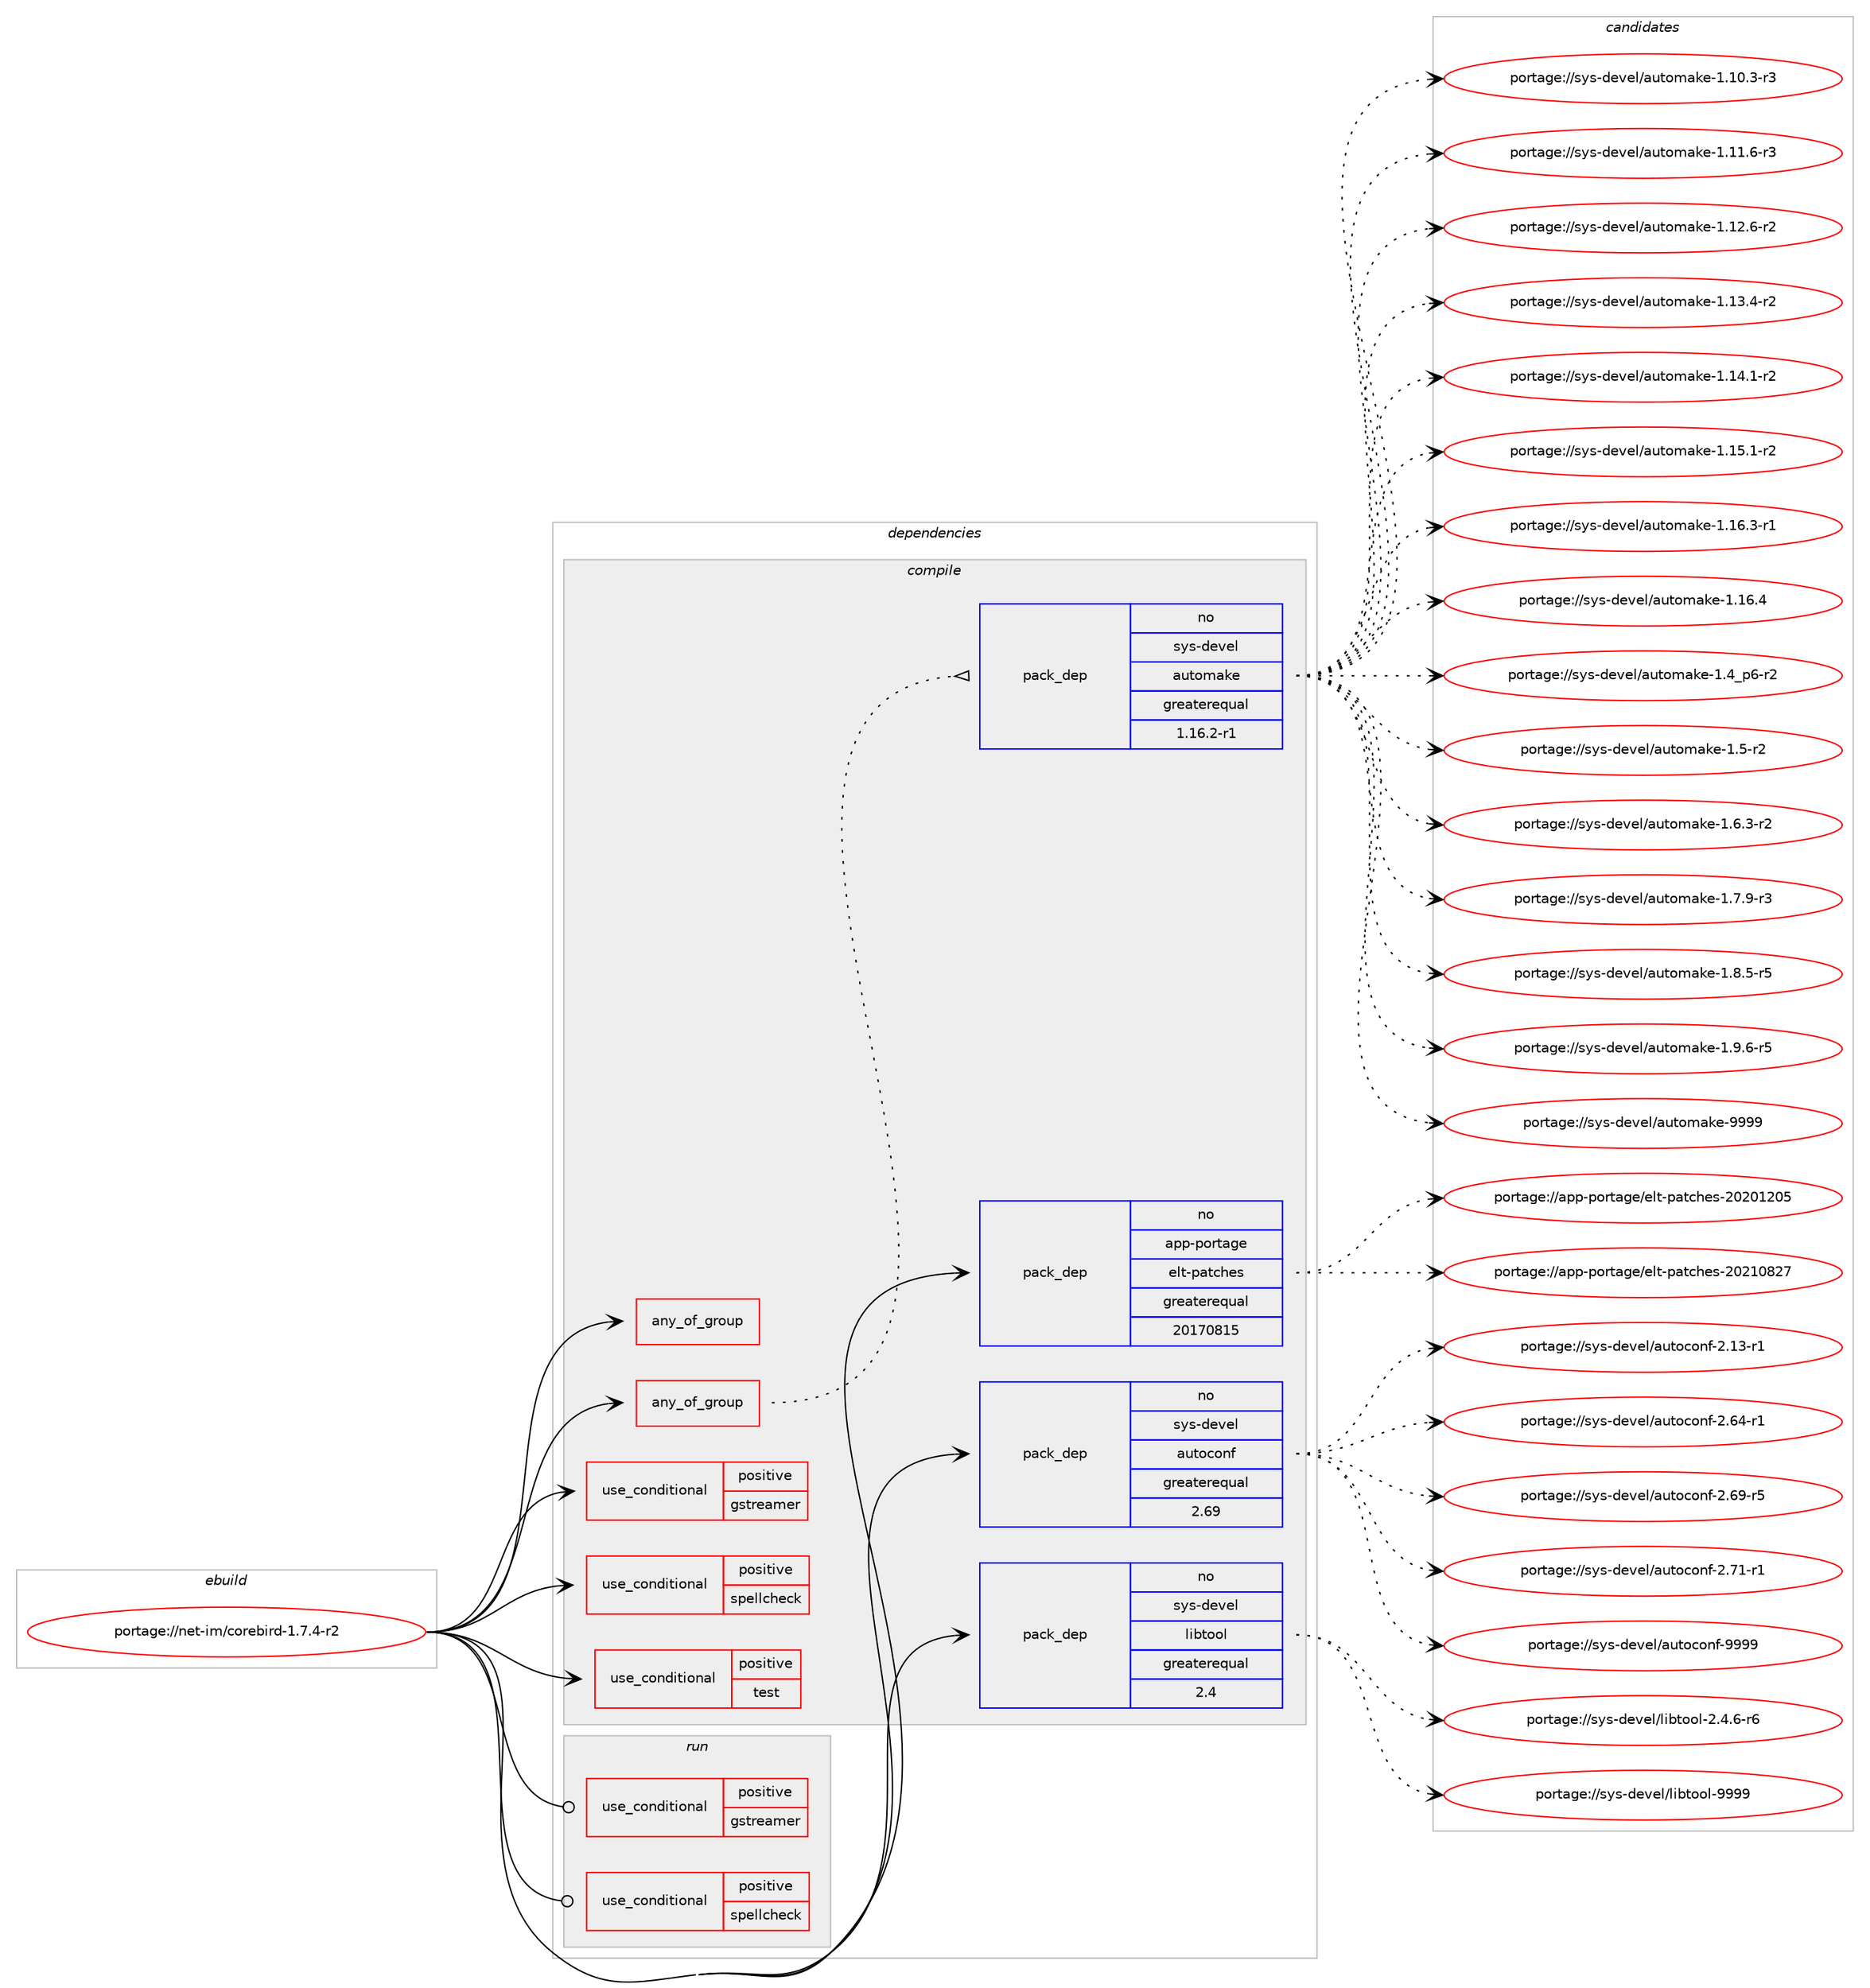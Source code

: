 digraph prolog {

# *************
# Graph options
# *************

newrank=true;
concentrate=true;
compound=true;
graph [rankdir=LR,fontname=Helvetica,fontsize=10,ranksep=1.5];#, ranksep=2.5, nodesep=0.2];
edge  [arrowhead=vee];
node  [fontname=Helvetica,fontsize=10];

# **********
# The ebuild
# **********

subgraph cluster_leftcol {
color=gray;
rank=same;
label=<<i>ebuild</i>>;
id [label="portage://net-im/corebird-1.7.4-r2", color=red, width=4, href="../net-im/corebird-1.7.4-r2.svg"];
}

# ****************
# The dependencies
# ****************

subgraph cluster_midcol {
color=gray;
label=<<i>dependencies</i>>;
subgraph cluster_compile {
fillcolor="#eeeeee";
style=filled;
label=<<i>compile</i>>;
subgraph any2 {
dependency87 [label=<<TABLE BORDER="0" CELLBORDER="1" CELLSPACING="0" CELLPADDING="4"><TR><TD CELLPADDING="10">any_of_group</TD></TR></TABLE>>, shape=none, color=red];# *** BEGIN UNKNOWN DEPENDENCY TYPE (TODO) ***
# dependency87 -> package_dependency(portage://net-im/corebird-1.7.4-r2,install,no,dev-lang,vala,none,[,,],[slot(0.52)],[])
# *** END UNKNOWN DEPENDENCY TYPE (TODO) ***

# *** BEGIN UNKNOWN DEPENDENCY TYPE (TODO) ***
# dependency87 -> package_dependency(portage://net-im/corebird-1.7.4-r2,install,no,dev-lang,vala,none,[,,],[slot(0.50)],[])
# *** END UNKNOWN DEPENDENCY TYPE (TODO) ***

# *** BEGIN UNKNOWN DEPENDENCY TYPE (TODO) ***
# dependency87 -> package_dependency(portage://net-im/corebird-1.7.4-r2,install,no,dev-lang,vala,none,[,,],[slot(0.48)],[])
# *** END UNKNOWN DEPENDENCY TYPE (TODO) ***

# *** BEGIN UNKNOWN DEPENDENCY TYPE (TODO) ***
# dependency87 -> package_dependency(portage://net-im/corebird-1.7.4-r2,install,no,dev-lang,vala,none,[,,],[slot(0.46)],[])
# *** END UNKNOWN DEPENDENCY TYPE (TODO) ***

# *** BEGIN UNKNOWN DEPENDENCY TYPE (TODO) ***
# dependency87 -> package_dependency(portage://net-im/corebird-1.7.4-r2,install,no,dev-lang,vala,none,[,,],[slot(0.44)],[])
# *** END UNKNOWN DEPENDENCY TYPE (TODO) ***

}
id:e -> dependency87:w [weight=20,style="solid",arrowhead="vee"];
subgraph any3 {
dependency88 [label=<<TABLE BORDER="0" CELLBORDER="1" CELLSPACING="0" CELLPADDING="4"><TR><TD CELLPADDING="10">any_of_group</TD></TR></TABLE>>, shape=none, color=red];subgraph pack27 {
dependency89 [label=<<TABLE BORDER="0" CELLBORDER="1" CELLSPACING="0" CELLPADDING="4" WIDTH="220"><TR><TD ROWSPAN="6" CELLPADDING="30">pack_dep</TD></TR><TR><TD WIDTH="110">no</TD></TR><TR><TD>sys-devel</TD></TR><TR><TD>automake</TD></TR><TR><TD>greaterequal</TD></TR><TR><TD>1.16.2-r1</TD></TR></TABLE>>, shape=none, color=blue];
}
dependency88:e -> dependency89:w [weight=20,style="dotted",arrowhead="oinv"];
}
id:e -> dependency88:w [weight=20,style="solid",arrowhead="vee"];
subgraph cond60 {
dependency90 [label=<<TABLE BORDER="0" CELLBORDER="1" CELLSPACING="0" CELLPADDING="4"><TR><TD ROWSPAN="3" CELLPADDING="10">use_conditional</TD></TR><TR><TD>positive</TD></TR><TR><TD>gstreamer</TD></TR></TABLE>>, shape=none, color=red];
# *** BEGIN UNKNOWN DEPENDENCY TYPE (TODO) ***
# dependency90 -> package_dependency(portage://net-im/corebird-1.7.4-r2,install,no,media-plugins,gst-plugins-gtk,none,[,,],[slot(1.0)],[])
# *** END UNKNOWN DEPENDENCY TYPE (TODO) ***

# *** BEGIN UNKNOWN DEPENDENCY TYPE (TODO) ***
# dependency90 -> package_dependency(portage://net-im/corebird-1.7.4-r2,install,no,media-libs,gst-plugins-base,none,[,,],[slot(1.0)],[use(enable(X),none)])
# *** END UNKNOWN DEPENDENCY TYPE (TODO) ***

# *** BEGIN UNKNOWN DEPENDENCY TYPE (TODO) ***
# dependency90 -> package_dependency(portage://net-im/corebird-1.7.4-r2,install,no,media-libs,gst-plugins-good,none,[,,],[slot(1.0)],[])
# *** END UNKNOWN DEPENDENCY TYPE (TODO) ***

# *** BEGIN UNKNOWN DEPENDENCY TYPE (TODO) ***
# dependency90 -> package_dependency(portage://net-im/corebird-1.7.4-r2,install,no,media-plugins,gst-plugins-hls,none,[,,],[slot(1.0)],[])
# *** END UNKNOWN DEPENDENCY TYPE (TODO) ***

# *** BEGIN UNKNOWN DEPENDENCY TYPE (TODO) ***
# dependency90 -> package_dependency(portage://net-im/corebird-1.7.4-r2,install,no,media-plugins,gst-plugins-libav,none,[,,],[slot(1.0)],[])
# *** END UNKNOWN DEPENDENCY TYPE (TODO) ***

# *** BEGIN UNKNOWN DEPENDENCY TYPE (TODO) ***
# dependency90 -> package_dependency(portage://net-im/corebird-1.7.4-r2,install,no,media-plugins,gst-plugins-meta,none,[,,],[slot(1.0)],[use(enable(X),none)])
# *** END UNKNOWN DEPENDENCY TYPE (TODO) ***

# *** BEGIN UNKNOWN DEPENDENCY TYPE (TODO) ***
# dependency90 -> package_dependency(portage://net-im/corebird-1.7.4-r2,install,no,media-plugins,gst-plugins-soup,none,[,,],[slot(1.0)],[])
# *** END UNKNOWN DEPENDENCY TYPE (TODO) ***

}
id:e -> dependency90:w [weight=20,style="solid",arrowhead="vee"];
subgraph cond61 {
dependency91 [label=<<TABLE BORDER="0" CELLBORDER="1" CELLSPACING="0" CELLPADDING="4"><TR><TD ROWSPAN="3" CELLPADDING="10">use_conditional</TD></TR><TR><TD>positive</TD></TR><TR><TD>spellcheck</TD></TR></TABLE>>, shape=none, color=red];
# *** BEGIN UNKNOWN DEPENDENCY TYPE (TODO) ***
# dependency91 -> package_dependency(portage://net-im/corebird-1.7.4-r2,install,no,app-text,gspell,none,[,,],any_same_slot,[use(enable(vala),none)])
# *** END UNKNOWN DEPENDENCY TYPE (TODO) ***

}
id:e -> dependency91:w [weight=20,style="solid",arrowhead="vee"];
subgraph cond62 {
dependency92 [label=<<TABLE BORDER="0" CELLBORDER="1" CELLSPACING="0" CELLPADDING="4"><TR><TD ROWSPAN="3" CELLPADDING="10">use_conditional</TD></TR><TR><TD>positive</TD></TR><TR><TD>test</TD></TR></TABLE>>, shape=none, color=red];
# *** BEGIN UNKNOWN DEPENDENCY TYPE (TODO) ***
# dependency92 -> package_dependency(portage://net-im/corebird-1.7.4-r2,install,no,x11-base,xorg-server,none,[,,],[],[use(enable(xvfb),none)])
# *** END UNKNOWN DEPENDENCY TYPE (TODO) ***

# *** BEGIN UNKNOWN DEPENDENCY TYPE (TODO) ***
# dependency92 -> package_dependency(portage://net-im/corebird-1.7.4-r2,install,no,x11-apps,xhost,none,[,,],[],[])
# *** END UNKNOWN DEPENDENCY TYPE (TODO) ***

}
id:e -> dependency92:w [weight=20,style="solid",arrowhead="vee"];
# *** BEGIN UNKNOWN DEPENDENCY TYPE (TODO) ***
# id -> package_dependency(portage://net-im/corebird-1.7.4-r2,install,no,app-arch,xz-utils,none,[,,],[],[])
# *** END UNKNOWN DEPENDENCY TYPE (TODO) ***

subgraph pack28 {
dependency93 [label=<<TABLE BORDER="0" CELLBORDER="1" CELLSPACING="0" CELLPADDING="4" WIDTH="220"><TR><TD ROWSPAN="6" CELLPADDING="30">pack_dep</TD></TR><TR><TD WIDTH="110">no</TD></TR><TR><TD>app-portage</TD></TR><TR><TD>elt-patches</TD></TR><TR><TD>greaterequal</TD></TR><TR><TD>20170815</TD></TR></TABLE>>, shape=none, color=blue];
}
id:e -> dependency93:w [weight=20,style="solid",arrowhead="vee"];
# *** BEGIN UNKNOWN DEPENDENCY TYPE (TODO) ***
# id -> package_dependency(portage://net-im/corebird-1.7.4-r2,install,no,dev-db,sqlite,none,[,,],[slot(3)],[])
# *** END UNKNOWN DEPENDENCY TYPE (TODO) ***

# *** BEGIN UNKNOWN DEPENDENCY TYPE (TODO) ***
# id -> package_dependency(portage://net-im/corebird-1.7.4-r2,install,no,dev-libs,glib,none,[,,],[slot(2)],[])
# *** END UNKNOWN DEPENDENCY TYPE (TODO) ***

# *** BEGIN UNKNOWN DEPENDENCY TYPE (TODO) ***
# id -> package_dependency(portage://net-im/corebird-1.7.4-r2,install,no,dev-libs,json-glib,none,[,,],[],[])
# *** END UNKNOWN DEPENDENCY TYPE (TODO) ***

# *** BEGIN UNKNOWN DEPENDENCY TYPE (TODO) ***
# id -> package_dependency(portage://net-im/corebird-1.7.4-r2,install,no,dev-util,desktop-file-utils,none,[,,],[],[])
# *** END UNKNOWN DEPENDENCY TYPE (TODO) ***

# *** BEGIN UNKNOWN DEPENDENCY TYPE (TODO) ***
# id -> package_dependency(portage://net-im/corebird-1.7.4-r2,install,no,dev-util,intltool,none,[,,],[],[])
# *** END UNKNOWN DEPENDENCY TYPE (TODO) ***

# *** BEGIN UNKNOWN DEPENDENCY TYPE (TODO) ***
# id -> package_dependency(portage://net-im/corebird-1.7.4-r2,install,no,net-libs,libsoup,none,[,,],[slot(2.4)],[])
# *** END UNKNOWN DEPENDENCY TYPE (TODO) ***

# *** BEGIN UNKNOWN DEPENDENCY TYPE (TODO) ***
# id -> package_dependency(portage://net-im/corebird-1.7.4-r2,install,no,sys-apps,sed,none,[,,],[],[])
# *** END UNKNOWN DEPENDENCY TYPE (TODO) ***

subgraph pack29 {
dependency94 [label=<<TABLE BORDER="0" CELLBORDER="1" CELLSPACING="0" CELLPADDING="4" WIDTH="220"><TR><TD ROWSPAN="6" CELLPADDING="30">pack_dep</TD></TR><TR><TD WIDTH="110">no</TD></TR><TR><TD>sys-devel</TD></TR><TR><TD>autoconf</TD></TR><TR><TD>greaterequal</TD></TR><TR><TD>2.69</TD></TR></TABLE>>, shape=none, color=blue];
}
id:e -> dependency94:w [weight=20,style="solid",arrowhead="vee"];
# *** BEGIN UNKNOWN DEPENDENCY TYPE (TODO) ***
# id -> package_dependency(portage://net-im/corebird-1.7.4-r2,install,no,sys-devel,gnuconfig,none,[,,],[],[])
# *** END UNKNOWN DEPENDENCY TYPE (TODO) ***

subgraph pack30 {
dependency95 [label=<<TABLE BORDER="0" CELLBORDER="1" CELLSPACING="0" CELLPADDING="4" WIDTH="220"><TR><TD ROWSPAN="6" CELLPADDING="30">pack_dep</TD></TR><TR><TD WIDTH="110">no</TD></TR><TR><TD>sys-devel</TD></TR><TR><TD>libtool</TD></TR><TR><TD>greaterequal</TD></TR><TR><TD>2.4</TD></TR></TABLE>>, shape=none, color=blue];
}
id:e -> dependency95:w [weight=20,style="solid",arrowhead="vee"];
# *** BEGIN UNKNOWN DEPENDENCY TYPE (TODO) ***
# id -> package_dependency(portage://net-im/corebird-1.7.4-r2,install,no,virtual,pkgconfig,none,[,,],[],[])
# *** END UNKNOWN DEPENDENCY TYPE (TODO) ***

# *** BEGIN UNKNOWN DEPENDENCY TYPE (TODO) ***
# id -> package_dependency(portage://net-im/corebird-1.7.4-r2,install,no,x11-libs,gtk+,none,[,,],[slot(3)],[])
# *** END UNKNOWN DEPENDENCY TYPE (TODO) ***

# *** BEGIN UNKNOWN DEPENDENCY TYPE (TODO) ***
# id -> package_dependency(portage://net-im/corebird-1.7.4-r2,install,no,x11-misc,shared-mime-info,none,[,,],[],[])
# *** END UNKNOWN DEPENDENCY TYPE (TODO) ***

}
subgraph cluster_compileandrun {
fillcolor="#eeeeee";
style=filled;
label=<<i>compile and run</i>>;
}
subgraph cluster_run {
fillcolor="#eeeeee";
style=filled;
label=<<i>run</i>>;
subgraph cond63 {
dependency96 [label=<<TABLE BORDER="0" CELLBORDER="1" CELLSPACING="0" CELLPADDING="4"><TR><TD ROWSPAN="3" CELLPADDING="10">use_conditional</TD></TR><TR><TD>positive</TD></TR><TR><TD>gstreamer</TD></TR></TABLE>>, shape=none, color=red];
# *** BEGIN UNKNOWN DEPENDENCY TYPE (TODO) ***
# dependency96 -> package_dependency(portage://net-im/corebird-1.7.4-r2,run,no,media-plugins,gst-plugins-gtk,none,[,,],[slot(1.0)],[])
# *** END UNKNOWN DEPENDENCY TYPE (TODO) ***

# *** BEGIN UNKNOWN DEPENDENCY TYPE (TODO) ***
# dependency96 -> package_dependency(portage://net-im/corebird-1.7.4-r2,run,no,media-libs,gst-plugins-base,none,[,,],[slot(1.0)],[use(enable(X),none)])
# *** END UNKNOWN DEPENDENCY TYPE (TODO) ***

# *** BEGIN UNKNOWN DEPENDENCY TYPE (TODO) ***
# dependency96 -> package_dependency(portage://net-im/corebird-1.7.4-r2,run,no,media-libs,gst-plugins-good,none,[,,],[slot(1.0)],[])
# *** END UNKNOWN DEPENDENCY TYPE (TODO) ***

# *** BEGIN UNKNOWN DEPENDENCY TYPE (TODO) ***
# dependency96 -> package_dependency(portage://net-im/corebird-1.7.4-r2,run,no,media-plugins,gst-plugins-hls,none,[,,],[slot(1.0)],[])
# *** END UNKNOWN DEPENDENCY TYPE (TODO) ***

# *** BEGIN UNKNOWN DEPENDENCY TYPE (TODO) ***
# dependency96 -> package_dependency(portage://net-im/corebird-1.7.4-r2,run,no,media-plugins,gst-plugins-libav,none,[,,],[slot(1.0)],[])
# *** END UNKNOWN DEPENDENCY TYPE (TODO) ***

# *** BEGIN UNKNOWN DEPENDENCY TYPE (TODO) ***
# dependency96 -> package_dependency(portage://net-im/corebird-1.7.4-r2,run,no,media-plugins,gst-plugins-meta,none,[,,],[slot(1.0)],[use(enable(X),none)])
# *** END UNKNOWN DEPENDENCY TYPE (TODO) ***

# *** BEGIN UNKNOWN DEPENDENCY TYPE (TODO) ***
# dependency96 -> package_dependency(portage://net-im/corebird-1.7.4-r2,run,no,media-plugins,gst-plugins-soup,none,[,,],[slot(1.0)],[])
# *** END UNKNOWN DEPENDENCY TYPE (TODO) ***

}
id:e -> dependency96:w [weight=20,style="solid",arrowhead="odot"];
subgraph cond64 {
dependency97 [label=<<TABLE BORDER="0" CELLBORDER="1" CELLSPACING="0" CELLPADDING="4"><TR><TD ROWSPAN="3" CELLPADDING="10">use_conditional</TD></TR><TR><TD>positive</TD></TR><TR><TD>spellcheck</TD></TR></TABLE>>, shape=none, color=red];
# *** BEGIN UNKNOWN DEPENDENCY TYPE (TODO) ***
# dependency97 -> package_dependency(portage://net-im/corebird-1.7.4-r2,run,no,app-text,gspell,none,[,,],any_same_slot,[use(enable(vala),none)])
# *** END UNKNOWN DEPENDENCY TYPE (TODO) ***

}
id:e -> dependency97:w [weight=20,style="solid",arrowhead="odot"];
# *** BEGIN UNKNOWN DEPENDENCY TYPE (TODO) ***
# id -> package_dependency(portage://net-im/corebird-1.7.4-r2,run,no,dev-db,sqlite,none,[,,],[slot(3)],[])
# *** END UNKNOWN DEPENDENCY TYPE (TODO) ***

# *** BEGIN UNKNOWN DEPENDENCY TYPE (TODO) ***
# id -> package_dependency(portage://net-im/corebird-1.7.4-r2,run,no,dev-libs,glib,none,[,,],[slot(2)],[])
# *** END UNKNOWN DEPENDENCY TYPE (TODO) ***

# *** BEGIN UNKNOWN DEPENDENCY TYPE (TODO) ***
# id -> package_dependency(portage://net-im/corebird-1.7.4-r2,run,no,dev-libs,json-glib,none,[,,],[],[])
# *** END UNKNOWN DEPENDENCY TYPE (TODO) ***

# *** BEGIN UNKNOWN DEPENDENCY TYPE (TODO) ***
# id -> package_dependency(portage://net-im/corebird-1.7.4-r2,run,no,net-libs,libsoup,none,[,,],[slot(2.4)],[])
# *** END UNKNOWN DEPENDENCY TYPE (TODO) ***

# *** BEGIN UNKNOWN DEPENDENCY TYPE (TODO) ***
# id -> package_dependency(portage://net-im/corebird-1.7.4-r2,run,no,x11-libs,gtk+,none,[,,],[slot(3)],[])
# *** END UNKNOWN DEPENDENCY TYPE (TODO) ***

}
}

# **************
# The candidates
# **************

subgraph cluster_choices {
rank=same;
color=gray;
label=<<i>candidates</i>>;

subgraph choice27 {
color=black;
nodesep=1;
choice11512111545100101118101108479711711611110997107101454946494846514511451 [label="portage://sys-devel/automake-1.10.3-r3", color=red, width=4,href="../sys-devel/automake-1.10.3-r3.svg"];
choice11512111545100101118101108479711711611110997107101454946494946544511451 [label="portage://sys-devel/automake-1.11.6-r3", color=red, width=4,href="../sys-devel/automake-1.11.6-r3.svg"];
choice11512111545100101118101108479711711611110997107101454946495046544511450 [label="portage://sys-devel/automake-1.12.6-r2", color=red, width=4,href="../sys-devel/automake-1.12.6-r2.svg"];
choice11512111545100101118101108479711711611110997107101454946495146524511450 [label="portage://sys-devel/automake-1.13.4-r2", color=red, width=4,href="../sys-devel/automake-1.13.4-r2.svg"];
choice11512111545100101118101108479711711611110997107101454946495246494511450 [label="portage://sys-devel/automake-1.14.1-r2", color=red, width=4,href="../sys-devel/automake-1.14.1-r2.svg"];
choice11512111545100101118101108479711711611110997107101454946495346494511450 [label="portage://sys-devel/automake-1.15.1-r2", color=red, width=4,href="../sys-devel/automake-1.15.1-r2.svg"];
choice11512111545100101118101108479711711611110997107101454946495446514511449 [label="portage://sys-devel/automake-1.16.3-r1", color=red, width=4,href="../sys-devel/automake-1.16.3-r1.svg"];
choice1151211154510010111810110847971171161111099710710145494649544652 [label="portage://sys-devel/automake-1.16.4", color=red, width=4,href="../sys-devel/automake-1.16.4.svg"];
choice115121115451001011181011084797117116111109971071014549465295112544511450 [label="portage://sys-devel/automake-1.4_p6-r2", color=red, width=4,href="../sys-devel/automake-1.4_p6-r2.svg"];
choice11512111545100101118101108479711711611110997107101454946534511450 [label="portage://sys-devel/automake-1.5-r2", color=red, width=4,href="../sys-devel/automake-1.5-r2.svg"];
choice115121115451001011181011084797117116111109971071014549465446514511450 [label="portage://sys-devel/automake-1.6.3-r2", color=red, width=4,href="../sys-devel/automake-1.6.3-r2.svg"];
choice115121115451001011181011084797117116111109971071014549465546574511451 [label="portage://sys-devel/automake-1.7.9-r3", color=red, width=4,href="../sys-devel/automake-1.7.9-r3.svg"];
choice115121115451001011181011084797117116111109971071014549465646534511453 [label="portage://sys-devel/automake-1.8.5-r5", color=red, width=4,href="../sys-devel/automake-1.8.5-r5.svg"];
choice115121115451001011181011084797117116111109971071014549465746544511453 [label="portage://sys-devel/automake-1.9.6-r5", color=red, width=4,href="../sys-devel/automake-1.9.6-r5.svg"];
choice115121115451001011181011084797117116111109971071014557575757 [label="portage://sys-devel/automake-9999", color=red, width=4,href="../sys-devel/automake-9999.svg"];
dependency89:e -> choice11512111545100101118101108479711711611110997107101454946494846514511451:w [style=dotted,weight="100"];
dependency89:e -> choice11512111545100101118101108479711711611110997107101454946494946544511451:w [style=dotted,weight="100"];
dependency89:e -> choice11512111545100101118101108479711711611110997107101454946495046544511450:w [style=dotted,weight="100"];
dependency89:e -> choice11512111545100101118101108479711711611110997107101454946495146524511450:w [style=dotted,weight="100"];
dependency89:e -> choice11512111545100101118101108479711711611110997107101454946495246494511450:w [style=dotted,weight="100"];
dependency89:e -> choice11512111545100101118101108479711711611110997107101454946495346494511450:w [style=dotted,weight="100"];
dependency89:e -> choice11512111545100101118101108479711711611110997107101454946495446514511449:w [style=dotted,weight="100"];
dependency89:e -> choice1151211154510010111810110847971171161111099710710145494649544652:w [style=dotted,weight="100"];
dependency89:e -> choice115121115451001011181011084797117116111109971071014549465295112544511450:w [style=dotted,weight="100"];
dependency89:e -> choice11512111545100101118101108479711711611110997107101454946534511450:w [style=dotted,weight="100"];
dependency89:e -> choice115121115451001011181011084797117116111109971071014549465446514511450:w [style=dotted,weight="100"];
dependency89:e -> choice115121115451001011181011084797117116111109971071014549465546574511451:w [style=dotted,weight="100"];
dependency89:e -> choice115121115451001011181011084797117116111109971071014549465646534511453:w [style=dotted,weight="100"];
dependency89:e -> choice115121115451001011181011084797117116111109971071014549465746544511453:w [style=dotted,weight="100"];
dependency89:e -> choice115121115451001011181011084797117116111109971071014557575757:w [style=dotted,weight="100"];
}
subgraph choice28 {
color=black;
nodesep=1;
choice97112112451121111141169710310147101108116451129711699104101115455048504849504853 [label="portage://app-portage/elt-patches-20201205", color=red, width=4,href="../app-portage/elt-patches-20201205.svg"];
choice97112112451121111141169710310147101108116451129711699104101115455048504948565055 [label="portage://app-portage/elt-patches-20210827", color=red, width=4,href="../app-portage/elt-patches-20210827.svg"];
dependency93:e -> choice97112112451121111141169710310147101108116451129711699104101115455048504849504853:w [style=dotted,weight="100"];
dependency93:e -> choice97112112451121111141169710310147101108116451129711699104101115455048504948565055:w [style=dotted,weight="100"];
}
subgraph choice29 {
color=black;
nodesep=1;
choice1151211154510010111810110847971171161119911111010245504649514511449 [label="portage://sys-devel/autoconf-2.13-r1", color=red, width=4,href="../sys-devel/autoconf-2.13-r1.svg"];
choice1151211154510010111810110847971171161119911111010245504654524511449 [label="portage://sys-devel/autoconf-2.64-r1", color=red, width=4,href="../sys-devel/autoconf-2.64-r1.svg"];
choice1151211154510010111810110847971171161119911111010245504654574511453 [label="portage://sys-devel/autoconf-2.69-r5", color=red, width=4,href="../sys-devel/autoconf-2.69-r5.svg"];
choice1151211154510010111810110847971171161119911111010245504655494511449 [label="portage://sys-devel/autoconf-2.71-r1", color=red, width=4,href="../sys-devel/autoconf-2.71-r1.svg"];
choice115121115451001011181011084797117116111991111101024557575757 [label="portage://sys-devel/autoconf-9999", color=red, width=4,href="../sys-devel/autoconf-9999.svg"];
dependency94:e -> choice1151211154510010111810110847971171161119911111010245504649514511449:w [style=dotted,weight="100"];
dependency94:e -> choice1151211154510010111810110847971171161119911111010245504654524511449:w [style=dotted,weight="100"];
dependency94:e -> choice1151211154510010111810110847971171161119911111010245504654574511453:w [style=dotted,weight="100"];
dependency94:e -> choice1151211154510010111810110847971171161119911111010245504655494511449:w [style=dotted,weight="100"];
dependency94:e -> choice115121115451001011181011084797117116111991111101024557575757:w [style=dotted,weight="100"];
}
subgraph choice30 {
color=black;
nodesep=1;
choice1151211154510010111810110847108105981161111111084550465246544511454 [label="portage://sys-devel/libtool-2.4.6-r6", color=red, width=4,href="../sys-devel/libtool-2.4.6-r6.svg"];
choice1151211154510010111810110847108105981161111111084557575757 [label="portage://sys-devel/libtool-9999", color=red, width=4,href="../sys-devel/libtool-9999.svg"];
dependency95:e -> choice1151211154510010111810110847108105981161111111084550465246544511454:w [style=dotted,weight="100"];
dependency95:e -> choice1151211154510010111810110847108105981161111111084557575757:w [style=dotted,weight="100"];
}
}

}
